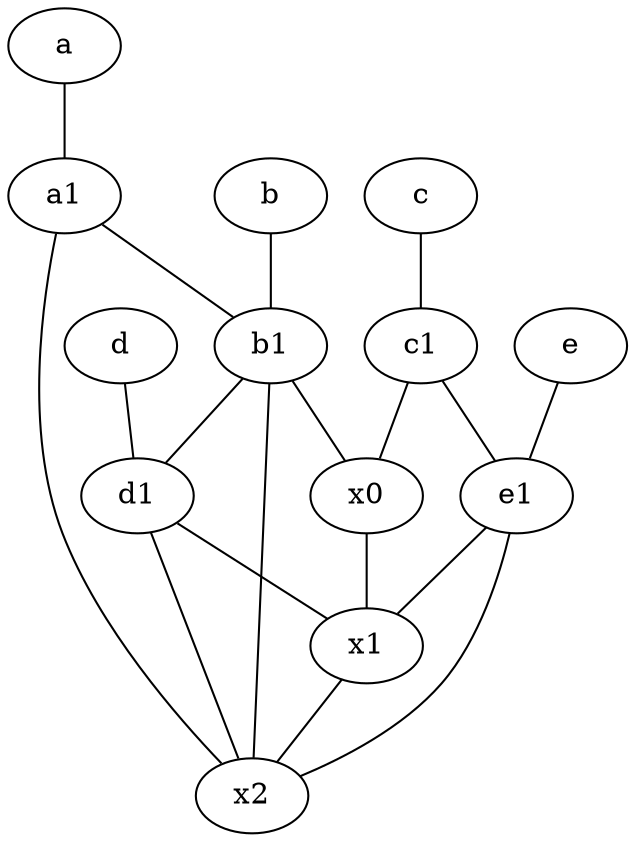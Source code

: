 graph {
	node [labelfontsize=50]
	x2 [labelfontsize=50]
	e [labelfontsize=50 pos="7,9!"]
	a1 [labelfontsize=50 pos="8,3!"]
	d [labelfontsize=50 pos="2,5!"]
	x1 [labelfontsize=50]
	d1 [labelfontsize=50 pos="3,5!"]
	a [labelfontsize=50 pos="8,2!"]
	e1 [labelfontsize=50 pos="7,7!"]
	c1 [labelfontsize=50 pos="4.5,3!"]
	b [labelfontsize=50 pos="10,4!"]
	c [labelfontsize=50 pos="4.5,2!"]
	b1 [labelfontsize=50 pos="9,4!"]
	x0 [labelfontsize=50]
	b -- b1
	x0 -- x1
	a -- a1
	c -- c1
	b1 -- d1
	x1 -- x2
	d1 -- x2
	d1 -- x1
	e1 -- x1
	b1 -- x2
	c1 -- x0
	c1 -- e1
	e1 -- x2
	e -- e1
	a1 -- b1
	a1 -- x2
	b1 -- x0
	d -- d1
}
